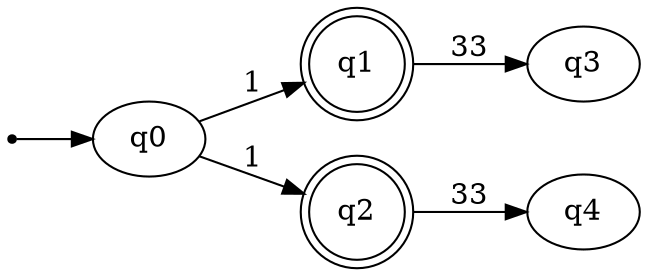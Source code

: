 digraph{

rankdir=LR;
inic[shape=point];

inic->q0;

q0->q1 [label="1"];
q0->q2 [label="1"];
q1->q3 [label="33"];
q2->q4 [label="33"];


q1[shape=doublecircle];
q2[shape=doublecircle];

}
